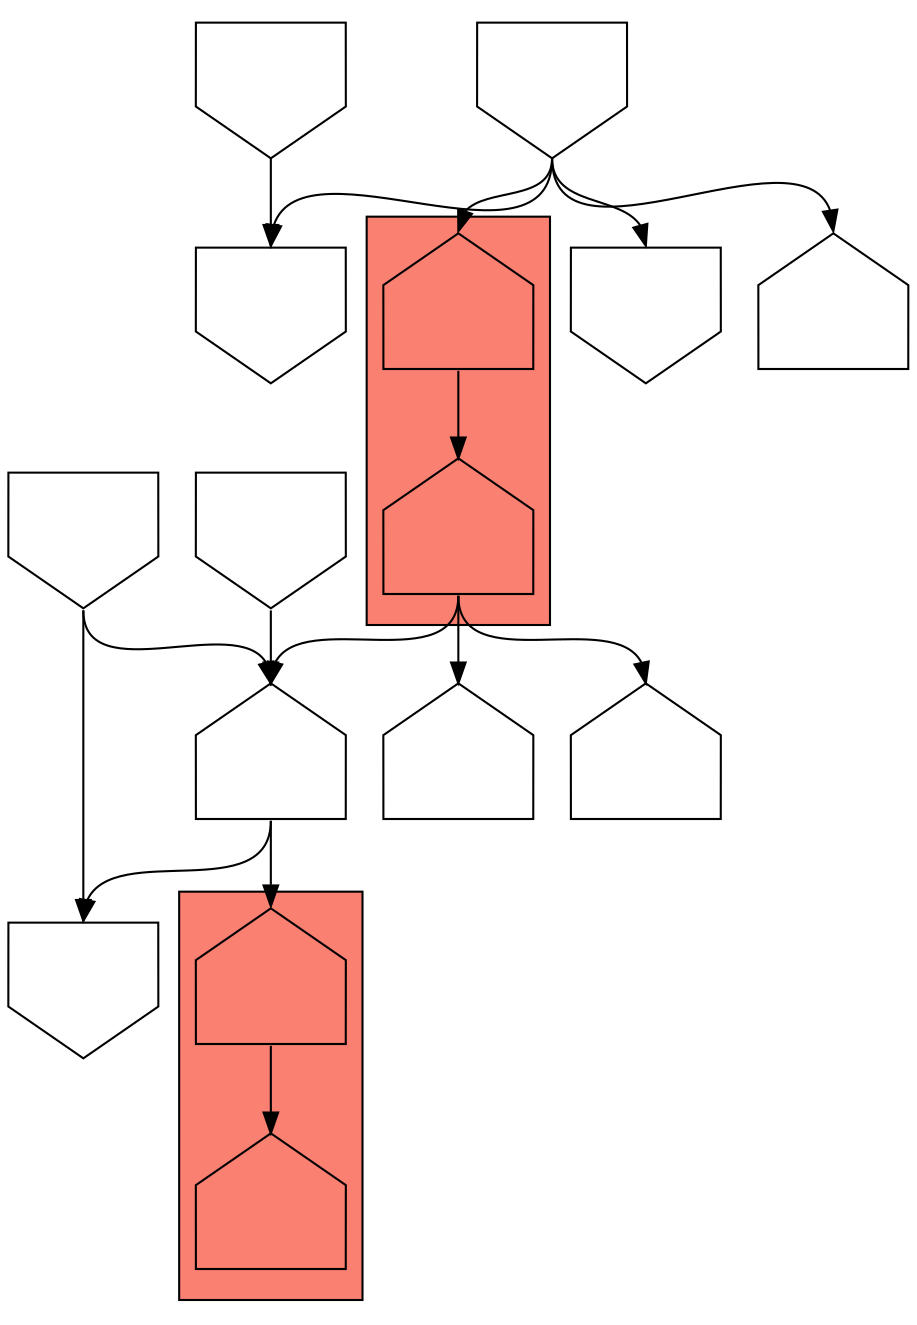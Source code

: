 digraph asm {
	edge [headport=n,tailport=s];
subgraph cluster_C4426_4516 {
	4426 [label="",height=1,width=1,shape=house];
	4516 [label="",height=1,width=1,shape=house];
	style=filled;
	fillcolor=salmon;
}
subgraph cluster_C20651_4878 {
	20651 [label="",height=1,width=1,shape=house];
	4878 [label="",height=1,width=1,shape=house];
	style=filled;
	fillcolor=salmon;
}
	3380 [label="",height=1,width=1,shape=house];
	1398 [label="",height=1,width=1,shape=invhouse];
	6115 [label="",height=1,width=1,shape=invhouse];
	3761 [label="",height=1,width=1,shape=house];
	3916 [label="",height=1,width=1,shape=house];
	943 [label="",height=1,width=1,shape=invhouse];
	258 [label="",height=1,width=1,shape=invhouse];
	6326 [label="",height=1,width=1,shape=invhouse];
	5465 [label="",height=1,width=1,shape=invhouse];
	19974 [label="",height=1,width=1,shape=house];
	6579 [label="",height=1,width=1,shape=invhouse];
	4426 -> 4516
	3380 -> 1398
	3380 -> 4426
	6115 -> 1398
	6115 -> 3380
	4878 -> 3380
	4878 -> 3761
	4878 -> 3916
	20651 -> 4878
	943 -> 258
	943 -> 5465
	943 -> 19974
	943 -> 20651
	6326 -> 258
	6579 -> 3380
}